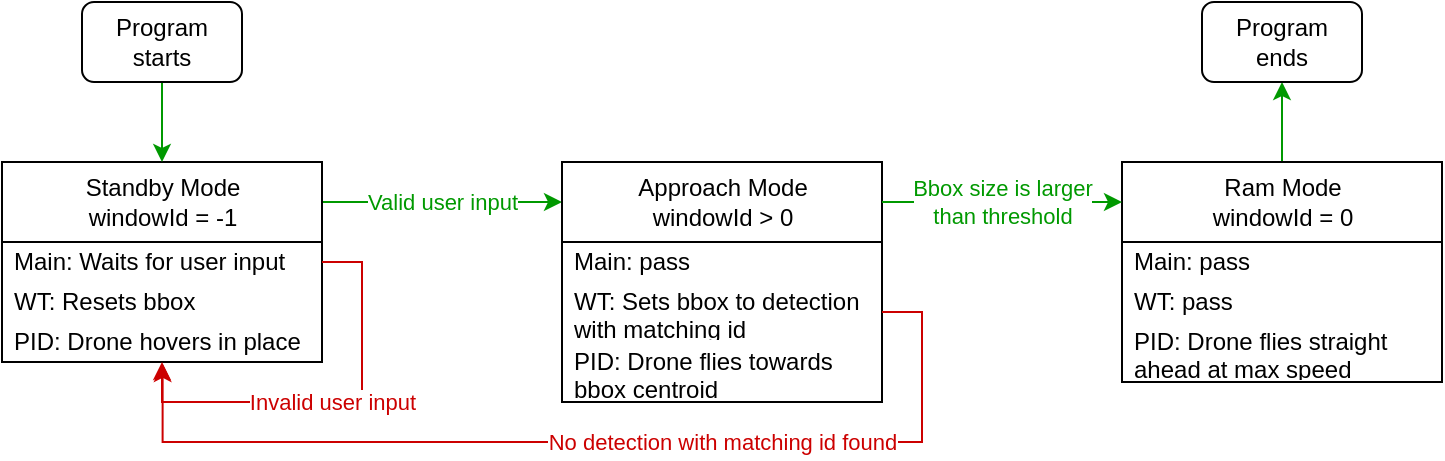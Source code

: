 <mxfile version="21.6.2" type="device">
  <diagram name="Page-1" id="FgWv2147lTjUJ80tFdjx">
    <mxGraphModel dx="1362" dy="752" grid="1" gridSize="10" guides="1" tooltips="1" connect="1" arrows="1" fold="1" page="1" pageScale="1" pageWidth="850" pageHeight="1100" math="0" shadow="0">
      <root>
        <mxCell id="0" />
        <mxCell id="1" parent="0" />
        <mxCell id="uhzm3GKE210PsW4b6rp4-23" value="Valid user input" style="edgeStyle=orthogonalEdgeStyle;rounded=0;orthogonalLoop=1;jettySize=auto;html=1;entryX=0;entryY=0.5;entryDx=0;entryDy=0;strokeColor=#009900;fontColor=#009900;" parent="1" edge="1">
          <mxGeometry relative="1" as="geometry">
            <mxPoint x="240" y="220" as="sourcePoint" />
            <mxPoint x="360" y="220" as="targetPoint" />
          </mxGeometry>
        </mxCell>
        <mxCell id="uhzm3GKE210PsW4b6rp4-1" value="&lt;div&gt;Standby Mode&lt;/div&gt;&lt;div&gt;windowId = -1&lt;br&gt;&lt;/div&gt;" style="swimlane;fontStyle=0;childLayout=stackLayout;horizontal=1;startSize=40;fillColor=none;horizontalStack=0;resizeParent=1;resizeParentMax=0;resizeLast=0;collapsible=1;marginBottom=0;html=1;spacingTop=0;verticalAlign=middle;" parent="1" vertex="1">
          <mxGeometry x="80" y="200" width="160" height="100" as="geometry" />
        </mxCell>
        <mxCell id="uhzm3GKE210PsW4b6rp4-27" value="Invalid user input" style="edgeStyle=orthogonalEdgeStyle;rounded=0;orthogonalLoop=1;jettySize=auto;html=1;exitX=1;exitY=0.5;exitDx=0;exitDy=0;fontColor=#CC0000;strokeColor=#CC0000;" parent="uhzm3GKE210PsW4b6rp4-1" source="uhzm3GKE210PsW4b6rp4-2" target="uhzm3GKE210PsW4b6rp4-3" edge="1">
          <mxGeometry relative="1" as="geometry">
            <Array as="points">
              <mxPoint x="180" y="50" />
              <mxPoint x="180" y="120" />
              <mxPoint x="80" y="120" />
            </Array>
          </mxGeometry>
        </mxCell>
        <mxCell id="uhzm3GKE210PsW4b6rp4-2" value="Main: Waits for user input" style="text;strokeColor=none;fillColor=none;align=left;verticalAlign=middle;spacingLeft=4;spacingRight=4;overflow=hidden;rotatable=0;points=[[0,0.5],[1,0.5]];portConstraint=eastwest;whiteSpace=wrap;html=1;spacingTop=0;" parent="uhzm3GKE210PsW4b6rp4-1" vertex="1">
          <mxGeometry y="40" width="160" height="20" as="geometry" />
        </mxCell>
        <mxCell id="uhzm3GKE210PsW4b6rp4-10" value="WT: Resets bbox" style="text;strokeColor=none;fillColor=none;align=left;verticalAlign=middle;spacingLeft=4;spacingRight=4;overflow=hidden;rotatable=0;points=[[0,0.5],[1,0.5]];portConstraint=eastwest;whiteSpace=wrap;html=1;spacingTop=0;" parent="uhzm3GKE210PsW4b6rp4-1" vertex="1">
          <mxGeometry y="60" width="160" height="20" as="geometry" />
        </mxCell>
        <mxCell id="uhzm3GKE210PsW4b6rp4-3" value="PID: Drone hovers in place" style="text;strokeColor=none;fillColor=none;align=left;verticalAlign=middle;spacingLeft=4;spacingRight=4;overflow=hidden;rotatable=0;points=[[0,0.5],[1,0.5]];portConstraint=eastwest;whiteSpace=wrap;html=1;spacingTop=0;" parent="uhzm3GKE210PsW4b6rp4-1" vertex="1">
          <mxGeometry y="80" width="160" height="20" as="geometry" />
        </mxCell>
        <mxCell id="uhzm3GKE210PsW4b6rp4-37" style="edgeStyle=orthogonalEdgeStyle;rounded=0;orthogonalLoop=1;jettySize=auto;html=1;exitX=0.5;exitY=0;exitDx=0;exitDy=0;entryX=0.5;entryY=1;entryDx=0;entryDy=0;strokeColor=#009900;" parent="1" source="uhzm3GKE210PsW4b6rp4-11" target="uhzm3GKE210PsW4b6rp4-36" edge="1">
          <mxGeometry relative="1" as="geometry" />
        </mxCell>
        <mxCell id="uhzm3GKE210PsW4b6rp4-11" value="&lt;div&gt;Ram Mode&lt;/div&gt;&lt;div&gt;windowId = 0&lt;br&gt;&lt;/div&gt;" style="swimlane;fontStyle=0;childLayout=stackLayout;horizontal=1;startSize=40;fillColor=none;horizontalStack=0;resizeParent=1;resizeParentMax=0;resizeLast=0;collapsible=1;marginBottom=0;html=1;spacingTop=0;verticalAlign=middle;" parent="1" vertex="1">
          <mxGeometry x="640" y="200" width="160" height="110" as="geometry" />
        </mxCell>
        <mxCell id="uhzm3GKE210PsW4b6rp4-12" value="Main: pass" style="text;strokeColor=none;fillColor=none;align=left;verticalAlign=middle;spacingLeft=4;spacingRight=4;overflow=hidden;rotatable=0;points=[[0,0.5],[1,0.5]];portConstraint=eastwest;whiteSpace=wrap;html=1;spacingTop=0;" parent="uhzm3GKE210PsW4b6rp4-11" vertex="1">
          <mxGeometry y="40" width="160" height="20" as="geometry" />
        </mxCell>
        <mxCell id="uhzm3GKE210PsW4b6rp4-13" value="WT: pass" style="text;strokeColor=none;fillColor=none;align=left;verticalAlign=middle;spacingLeft=4;spacingRight=4;overflow=hidden;rotatable=0;points=[[0,0.5],[1,0.5]];portConstraint=eastwest;whiteSpace=wrap;html=1;spacingTop=0;" parent="uhzm3GKE210PsW4b6rp4-11" vertex="1">
          <mxGeometry y="60" width="160" height="20" as="geometry" />
        </mxCell>
        <mxCell id="uhzm3GKE210PsW4b6rp4-14" value="PID: Drone flies straight ahead at max speed" style="text;strokeColor=none;fillColor=none;align=left;verticalAlign=middle;spacingLeft=4;spacingRight=4;overflow=hidden;rotatable=0;points=[[0,0.5],[1,0.5]];portConstraint=eastwest;whiteSpace=wrap;html=1;spacingTop=0;" parent="uhzm3GKE210PsW4b6rp4-11" vertex="1">
          <mxGeometry y="80" width="160" height="30" as="geometry" />
        </mxCell>
        <mxCell id="uhzm3GKE210PsW4b6rp4-15" value="&lt;div&gt;Approach Mode&lt;/div&gt;&lt;div&gt;windowId &amp;gt; 0&lt;br&gt;&lt;/div&gt;" style="swimlane;fontStyle=0;childLayout=stackLayout;horizontal=1;startSize=40;fillColor=none;horizontalStack=0;resizeParent=1;resizeParentMax=0;resizeLast=0;collapsible=1;marginBottom=0;html=1;spacing=0;spacingTop=0;verticalAlign=middle;" parent="1" vertex="1">
          <mxGeometry x="360" y="200" width="160" height="120" as="geometry" />
        </mxCell>
        <mxCell id="uhzm3GKE210PsW4b6rp4-16" value="Main: pass" style="text;strokeColor=none;fillColor=none;align=left;verticalAlign=middle;spacingLeft=4;spacingRight=4;overflow=hidden;rotatable=0;points=[[0,0.5],[1,0.5]];portConstraint=eastwest;whiteSpace=wrap;html=1;spacing=2;spacingTop=0;" parent="uhzm3GKE210PsW4b6rp4-15" vertex="1">
          <mxGeometry y="40" width="160" height="20" as="geometry" />
        </mxCell>
        <mxCell id="uhzm3GKE210PsW4b6rp4-17" value="WT: Sets bbox to detection with matching id" style="text;strokeColor=none;fillColor=none;align=left;verticalAlign=middle;spacingLeft=4;spacingRight=4;overflow=hidden;rotatable=0;points=[[0,0.5],[1,0.5]];portConstraint=eastwest;html=1;spacingTop=0;spacingBottom=0;whiteSpace=wrap;" parent="uhzm3GKE210PsW4b6rp4-15" vertex="1">
          <mxGeometry y="60" width="160" height="30" as="geometry" />
        </mxCell>
        <mxCell id="uhzm3GKE210PsW4b6rp4-18" value="PID: Drone flies towards bbox centroid" style="text;strokeColor=none;fillColor=none;align=left;verticalAlign=middle;spacingLeft=4;spacingRight=4;overflow=hidden;rotatable=0;points=[[0,0.5],[1,0.5]];portConstraint=eastwest;whiteSpace=wrap;html=1;spacingTop=0;" parent="uhzm3GKE210PsW4b6rp4-15" vertex="1">
          <mxGeometry y="90" width="160" height="30" as="geometry" />
        </mxCell>
        <mxCell id="uhzm3GKE210PsW4b6rp4-29" value="No detection with matching id found" style="edgeStyle=orthogonalEdgeStyle;rounded=0;orthogonalLoop=1;jettySize=auto;html=1;exitX=1;exitY=0.5;exitDx=0;exitDy=0;entryX=0.502;entryY=1.048;entryDx=0;entryDy=0;entryPerimeter=0;strokeColor=#CC0000;fontColor=#CC0000;" parent="1" source="uhzm3GKE210PsW4b6rp4-17" target="uhzm3GKE210PsW4b6rp4-3" edge="1">
          <mxGeometry x="-0.266" relative="1" as="geometry">
            <mxPoint x="160" y="380" as="targetPoint" />
            <Array as="points">
              <mxPoint x="540" y="275" />
              <mxPoint x="540" y="340" />
              <mxPoint x="160" y="340" />
            </Array>
            <mxPoint as="offset" />
          </mxGeometry>
        </mxCell>
        <mxCell id="uhzm3GKE210PsW4b6rp4-35" style="edgeStyle=orthogonalEdgeStyle;rounded=0;orthogonalLoop=1;jettySize=auto;html=1;entryX=0.5;entryY=0;entryDx=0;entryDy=0;strokeColor=#009900;" parent="1" source="uhzm3GKE210PsW4b6rp4-34" target="uhzm3GKE210PsW4b6rp4-1" edge="1">
          <mxGeometry relative="1" as="geometry" />
        </mxCell>
        <mxCell id="uhzm3GKE210PsW4b6rp4-34" value="Program starts" style="rounded=1;whiteSpace=wrap;html=1;" parent="1" vertex="1">
          <mxGeometry x="120" y="120" width="80" height="40" as="geometry" />
        </mxCell>
        <mxCell id="uhzm3GKE210PsW4b6rp4-36" value="&lt;div&gt;Program &lt;br&gt;&lt;/div&gt;&lt;div&gt;ends&lt;/div&gt;" style="rounded=1;whiteSpace=wrap;html=1;" parent="1" vertex="1">
          <mxGeometry x="680" y="120" width="80" height="40" as="geometry" />
        </mxCell>
        <mxCell id="uhzm3GKE210PsW4b6rp4-45" value="&lt;div&gt;Bbox size is larger&lt;/div&gt;&lt;div&gt;than threshold&lt;br&gt;&lt;/div&gt;" style="edgeStyle=orthogonalEdgeStyle;rounded=0;orthogonalLoop=1;jettySize=auto;html=1;entryX=0;entryY=0.5;entryDx=0;entryDy=0;strokeColor=#009900;fontColor=#009900;" parent="1" edge="1">
          <mxGeometry relative="1" as="geometry">
            <mxPoint x="520" y="220" as="sourcePoint" />
            <mxPoint x="640" y="220" as="targetPoint" />
          </mxGeometry>
        </mxCell>
      </root>
    </mxGraphModel>
  </diagram>
</mxfile>
